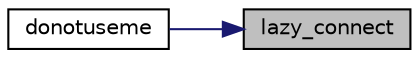 digraph "lazy_connect"
{
 // LATEX_PDF_SIZE
  edge [fontname="Helvetica",fontsize="10",labelfontname="Helvetica",labelfontsize="10"];
  node [fontname="Helvetica",fontsize="10",shape=record];
  rankdir="RL";
  Node1 [label="lazy_connect",height=0.2,width=0.4,color="black", fillcolor="grey75", style="filled", fontcolor="black",tooltip="Create lazy Qt connection between signal and slot."];
  Node1 -> Node2 [dir="back",color="midnightblue",fontsize="10",style="solid",fontname="Helvetica"];
  Node2 [label="donotuseme",height=0.2,width=0.4,color="black", fillcolor="white", style="filled",URL="$init_8cpp.html#a688e5e76f4625cd287663fd6bc48c10a",tooltip=" "];
}
